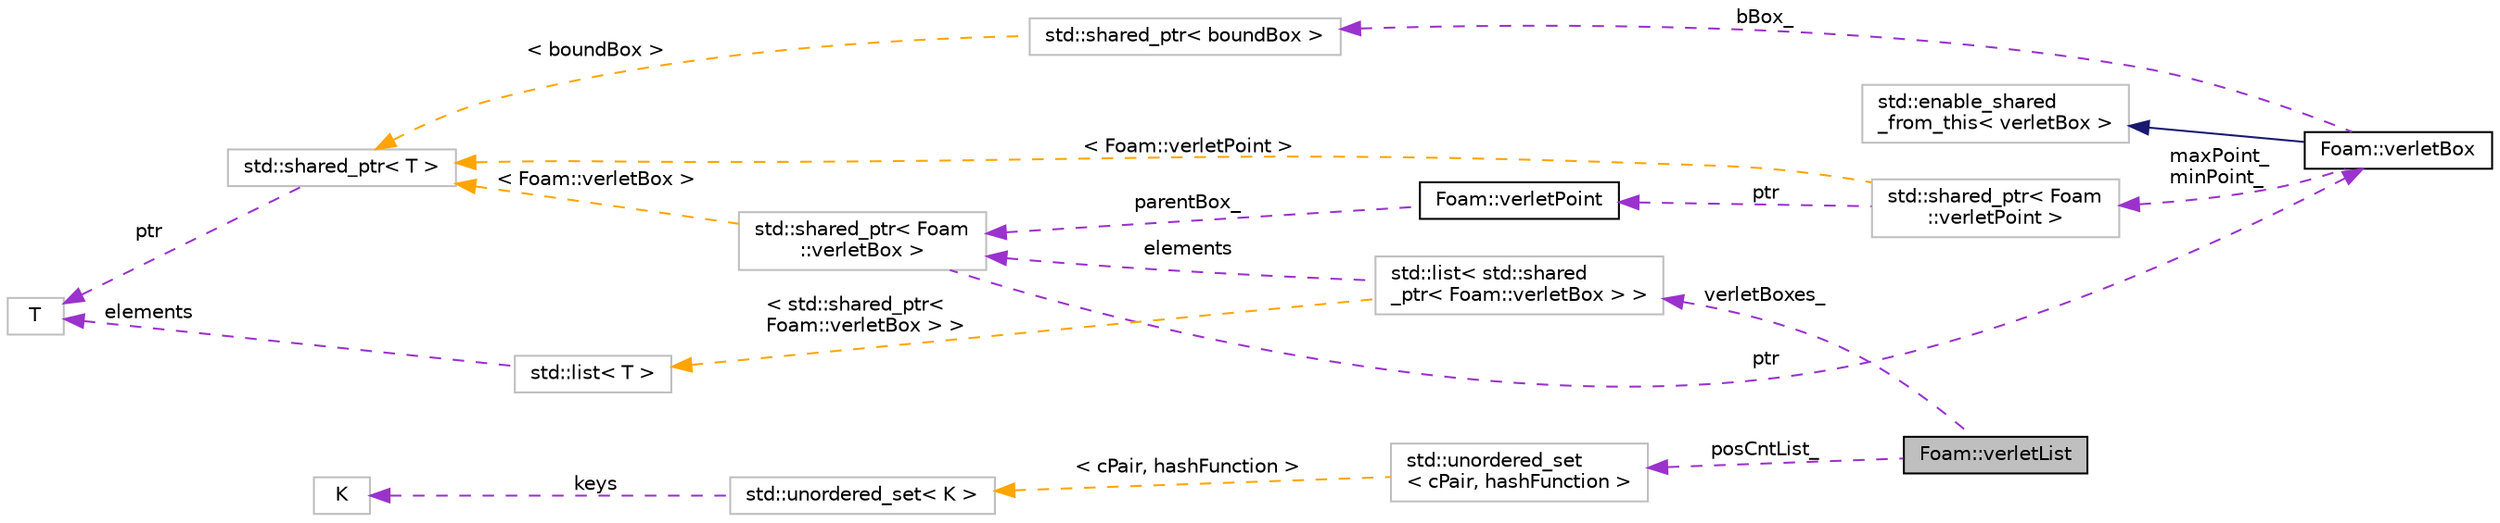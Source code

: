 digraph "Foam::verletList"
{
 // LATEX_PDF_SIZE
  edge [fontname="Helvetica",fontsize="10",labelfontname="Helvetica",labelfontsize="10"];
  node [fontname="Helvetica",fontsize="10",shape=record];
  rankdir="LR";
  Node1 [label="Foam::verletList",height=0.2,width=0.4,color="black", fillcolor="grey75", style="filled", fontcolor="black",tooltip=" "];
  Node2 -> Node1 [dir="back",color="darkorchid3",fontsize="10",style="dashed",label=" posCntList_" ,fontname="Helvetica"];
  Node2 [label="std::unordered_set\l\< cPair, hashFunction \>",height=0.2,width=0.4,color="grey75", fillcolor="white", style="filled",tooltip=" "];
  Node3 -> Node2 [dir="back",color="orange",fontsize="10",style="dashed",label=" \< cPair, hashFunction \>" ,fontname="Helvetica"];
  Node3 [label="std::unordered_set\< K \>",height=0.2,width=0.4,color="grey75", fillcolor="white", style="filled",tooltip="STL class."];
  Node4 -> Node3 [dir="back",color="darkorchid3",fontsize="10",style="dashed",label=" keys" ,fontname="Helvetica"];
  Node4 [label="K",height=0.2,width=0.4,color="grey75", fillcolor="white", style="filled",tooltip=" "];
  Node5 -> Node1 [dir="back",color="darkorchid3",fontsize="10",style="dashed",label=" verletBoxes_" ,fontname="Helvetica"];
  Node5 [label="std::list\< std::shared\l_ptr\< Foam::verletBox \> \>",height=0.2,width=0.4,color="grey75", fillcolor="white", style="filled",tooltip=" "];
  Node6 -> Node5 [dir="back",color="darkorchid3",fontsize="10",style="dashed",label=" elements" ,fontname="Helvetica"];
  Node6 [label="std::shared_ptr\< Foam\l::verletBox \>",height=0.2,width=0.4,color="grey75", fillcolor="white", style="filled",tooltip=" "];
  Node7 -> Node6 [dir="back",color="darkorchid3",fontsize="10",style="dashed",label=" ptr" ,fontname="Helvetica"];
  Node7 [label="Foam::verletBox",height=0.2,width=0.4,color="black", fillcolor="white", style="filled",URL="$classFoam_1_1verletBox.html",tooltip=" "];
  Node8 -> Node7 [dir="back",color="midnightblue",fontsize="10",style="solid",fontname="Helvetica"];
  Node8 [label="std::enable_shared\l_from_this\< verletBox \>",height=0.2,width=0.4,color="grey75", fillcolor="white", style="filled",tooltip=" "];
  Node9 -> Node7 [dir="back",color="darkorchid3",fontsize="10",style="dashed",label=" maxPoint_\nminPoint_" ,fontname="Helvetica"];
  Node9 [label="std::shared_ptr\< Foam\l::verletPoint \>",height=0.2,width=0.4,color="grey75", fillcolor="white", style="filled",tooltip=" "];
  Node10 -> Node9 [dir="back",color="darkorchid3",fontsize="10",style="dashed",label=" ptr" ,fontname="Helvetica"];
  Node10 [label="Foam::verletPoint",height=0.2,width=0.4,color="black", fillcolor="white", style="filled",URL="$classFoam_1_1verletPoint.html",tooltip=" "];
  Node6 -> Node10 [dir="back",color="darkorchid3",fontsize="10",style="dashed",label=" parentBox_" ,fontname="Helvetica"];
  Node11 -> Node9 [dir="back",color="orange",fontsize="10",style="dashed",label=" \< Foam::verletPoint \>" ,fontname="Helvetica"];
  Node11 [label="std::shared_ptr\< T \>",height=0.2,width=0.4,color="grey75", fillcolor="white", style="filled",tooltip="STL class."];
  Node12 -> Node11 [dir="back",color="darkorchid3",fontsize="10",style="dashed",label=" ptr" ,fontname="Helvetica"];
  Node12 [label="T",height=0.2,width=0.4,color="grey75", fillcolor="white", style="filled",tooltip=" "];
  Node13 -> Node7 [dir="back",color="darkorchid3",fontsize="10",style="dashed",label=" bBox_" ,fontname="Helvetica"];
  Node13 [label="std::shared_ptr\< boundBox \>",height=0.2,width=0.4,color="grey75", fillcolor="white", style="filled",tooltip=" "];
  Node11 -> Node13 [dir="back",color="orange",fontsize="10",style="dashed",label=" \< boundBox \>" ,fontname="Helvetica"];
  Node11 -> Node6 [dir="back",color="orange",fontsize="10",style="dashed",label=" \< Foam::verletBox \>" ,fontname="Helvetica"];
  Node14 -> Node5 [dir="back",color="orange",fontsize="10",style="dashed",label=" \< std::shared_ptr\<\l Foam::verletBox \> \>" ,fontname="Helvetica"];
  Node14 [label="std::list\< T \>",height=0.2,width=0.4,color="grey75", fillcolor="white", style="filled",tooltip="STL class."];
  Node12 -> Node14 [dir="back",color="darkorchid3",fontsize="10",style="dashed",label=" elements" ,fontname="Helvetica"];
}
